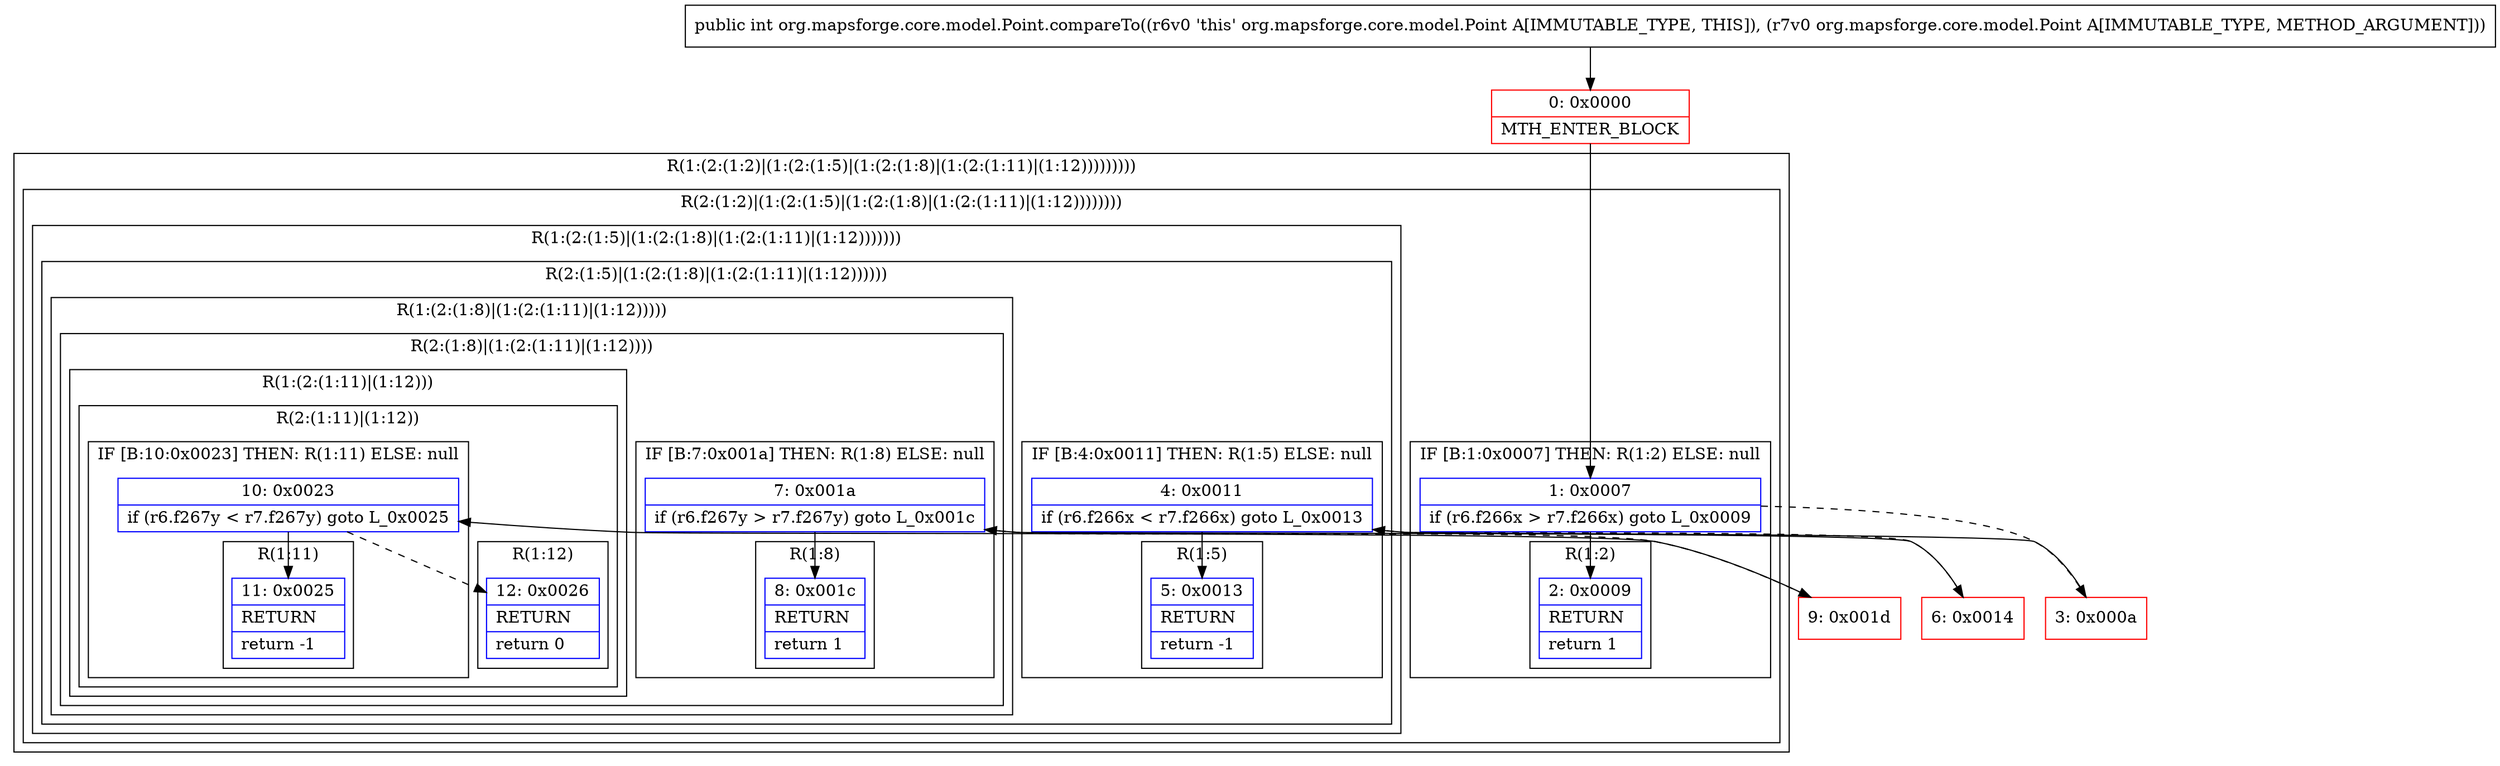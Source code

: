 digraph "CFG fororg.mapsforge.core.model.Point.compareTo(Lorg\/mapsforge\/core\/model\/Point;)I" {
subgraph cluster_Region_906997652 {
label = "R(1:(2:(1:2)|(1:(2:(1:5)|(1:(2:(1:8)|(1:(2:(1:11)|(1:12)))))))))";
node [shape=record,color=blue];
subgraph cluster_Region_93152868 {
label = "R(2:(1:2)|(1:(2:(1:5)|(1:(2:(1:8)|(1:(2:(1:11)|(1:12))))))))";
node [shape=record,color=blue];
subgraph cluster_IfRegion_931235923 {
label = "IF [B:1:0x0007] THEN: R(1:2) ELSE: null";
node [shape=record,color=blue];
Node_1 [shape=record,label="{1\:\ 0x0007|if (r6.f266x \> r7.f266x) goto L_0x0009\l}"];
subgraph cluster_Region_267631294 {
label = "R(1:2)";
node [shape=record,color=blue];
Node_2 [shape=record,label="{2\:\ 0x0009|RETURN\l|return 1\l}"];
}
}
subgraph cluster_Region_1154205659 {
label = "R(1:(2:(1:5)|(1:(2:(1:8)|(1:(2:(1:11)|(1:12)))))))";
node [shape=record,color=blue];
subgraph cluster_Region_714815328 {
label = "R(2:(1:5)|(1:(2:(1:8)|(1:(2:(1:11)|(1:12))))))";
node [shape=record,color=blue];
subgraph cluster_IfRegion_291762544 {
label = "IF [B:4:0x0011] THEN: R(1:5) ELSE: null";
node [shape=record,color=blue];
Node_4 [shape=record,label="{4\:\ 0x0011|if (r6.f266x \< r7.f266x) goto L_0x0013\l}"];
subgraph cluster_Region_64458664 {
label = "R(1:5)";
node [shape=record,color=blue];
Node_5 [shape=record,label="{5\:\ 0x0013|RETURN\l|return \-1\l}"];
}
}
subgraph cluster_Region_423126294 {
label = "R(1:(2:(1:8)|(1:(2:(1:11)|(1:12)))))";
node [shape=record,color=blue];
subgraph cluster_Region_1785426278 {
label = "R(2:(1:8)|(1:(2:(1:11)|(1:12))))";
node [shape=record,color=blue];
subgraph cluster_IfRegion_1678632234 {
label = "IF [B:7:0x001a] THEN: R(1:8) ELSE: null";
node [shape=record,color=blue];
Node_7 [shape=record,label="{7\:\ 0x001a|if (r6.f267y \> r7.f267y) goto L_0x001c\l}"];
subgraph cluster_Region_1528339660 {
label = "R(1:8)";
node [shape=record,color=blue];
Node_8 [shape=record,label="{8\:\ 0x001c|RETURN\l|return 1\l}"];
}
}
subgraph cluster_Region_30560876 {
label = "R(1:(2:(1:11)|(1:12)))";
node [shape=record,color=blue];
subgraph cluster_Region_805561201 {
label = "R(2:(1:11)|(1:12))";
node [shape=record,color=blue];
subgraph cluster_IfRegion_1001153774 {
label = "IF [B:10:0x0023] THEN: R(1:11) ELSE: null";
node [shape=record,color=blue];
Node_10 [shape=record,label="{10\:\ 0x0023|if (r6.f267y \< r7.f267y) goto L_0x0025\l}"];
subgraph cluster_Region_617439659 {
label = "R(1:11)";
node [shape=record,color=blue];
Node_11 [shape=record,label="{11\:\ 0x0025|RETURN\l|return \-1\l}"];
}
}
subgraph cluster_Region_933168748 {
label = "R(1:12)";
node [shape=record,color=blue];
Node_12 [shape=record,label="{12\:\ 0x0026|RETURN\l|return 0\l}"];
}
}
}
}
}
}
}
}
}
Node_0 [shape=record,color=red,label="{0\:\ 0x0000|MTH_ENTER_BLOCK\l}"];
Node_3 [shape=record,color=red,label="{3\:\ 0x000a}"];
Node_6 [shape=record,color=red,label="{6\:\ 0x0014}"];
Node_9 [shape=record,color=red,label="{9\:\ 0x001d}"];
MethodNode[shape=record,label="{public int org.mapsforge.core.model.Point.compareTo((r6v0 'this' org.mapsforge.core.model.Point A[IMMUTABLE_TYPE, THIS]), (r7v0 org.mapsforge.core.model.Point A[IMMUTABLE_TYPE, METHOD_ARGUMENT])) }"];
MethodNode -> Node_0;
Node_1 -> Node_2;
Node_1 -> Node_3[style=dashed];
Node_4 -> Node_5;
Node_4 -> Node_6[style=dashed];
Node_7 -> Node_8;
Node_7 -> Node_9[style=dashed];
Node_10 -> Node_11;
Node_10 -> Node_12[style=dashed];
Node_0 -> Node_1;
Node_3 -> Node_4;
Node_6 -> Node_7;
Node_9 -> Node_10;
}


